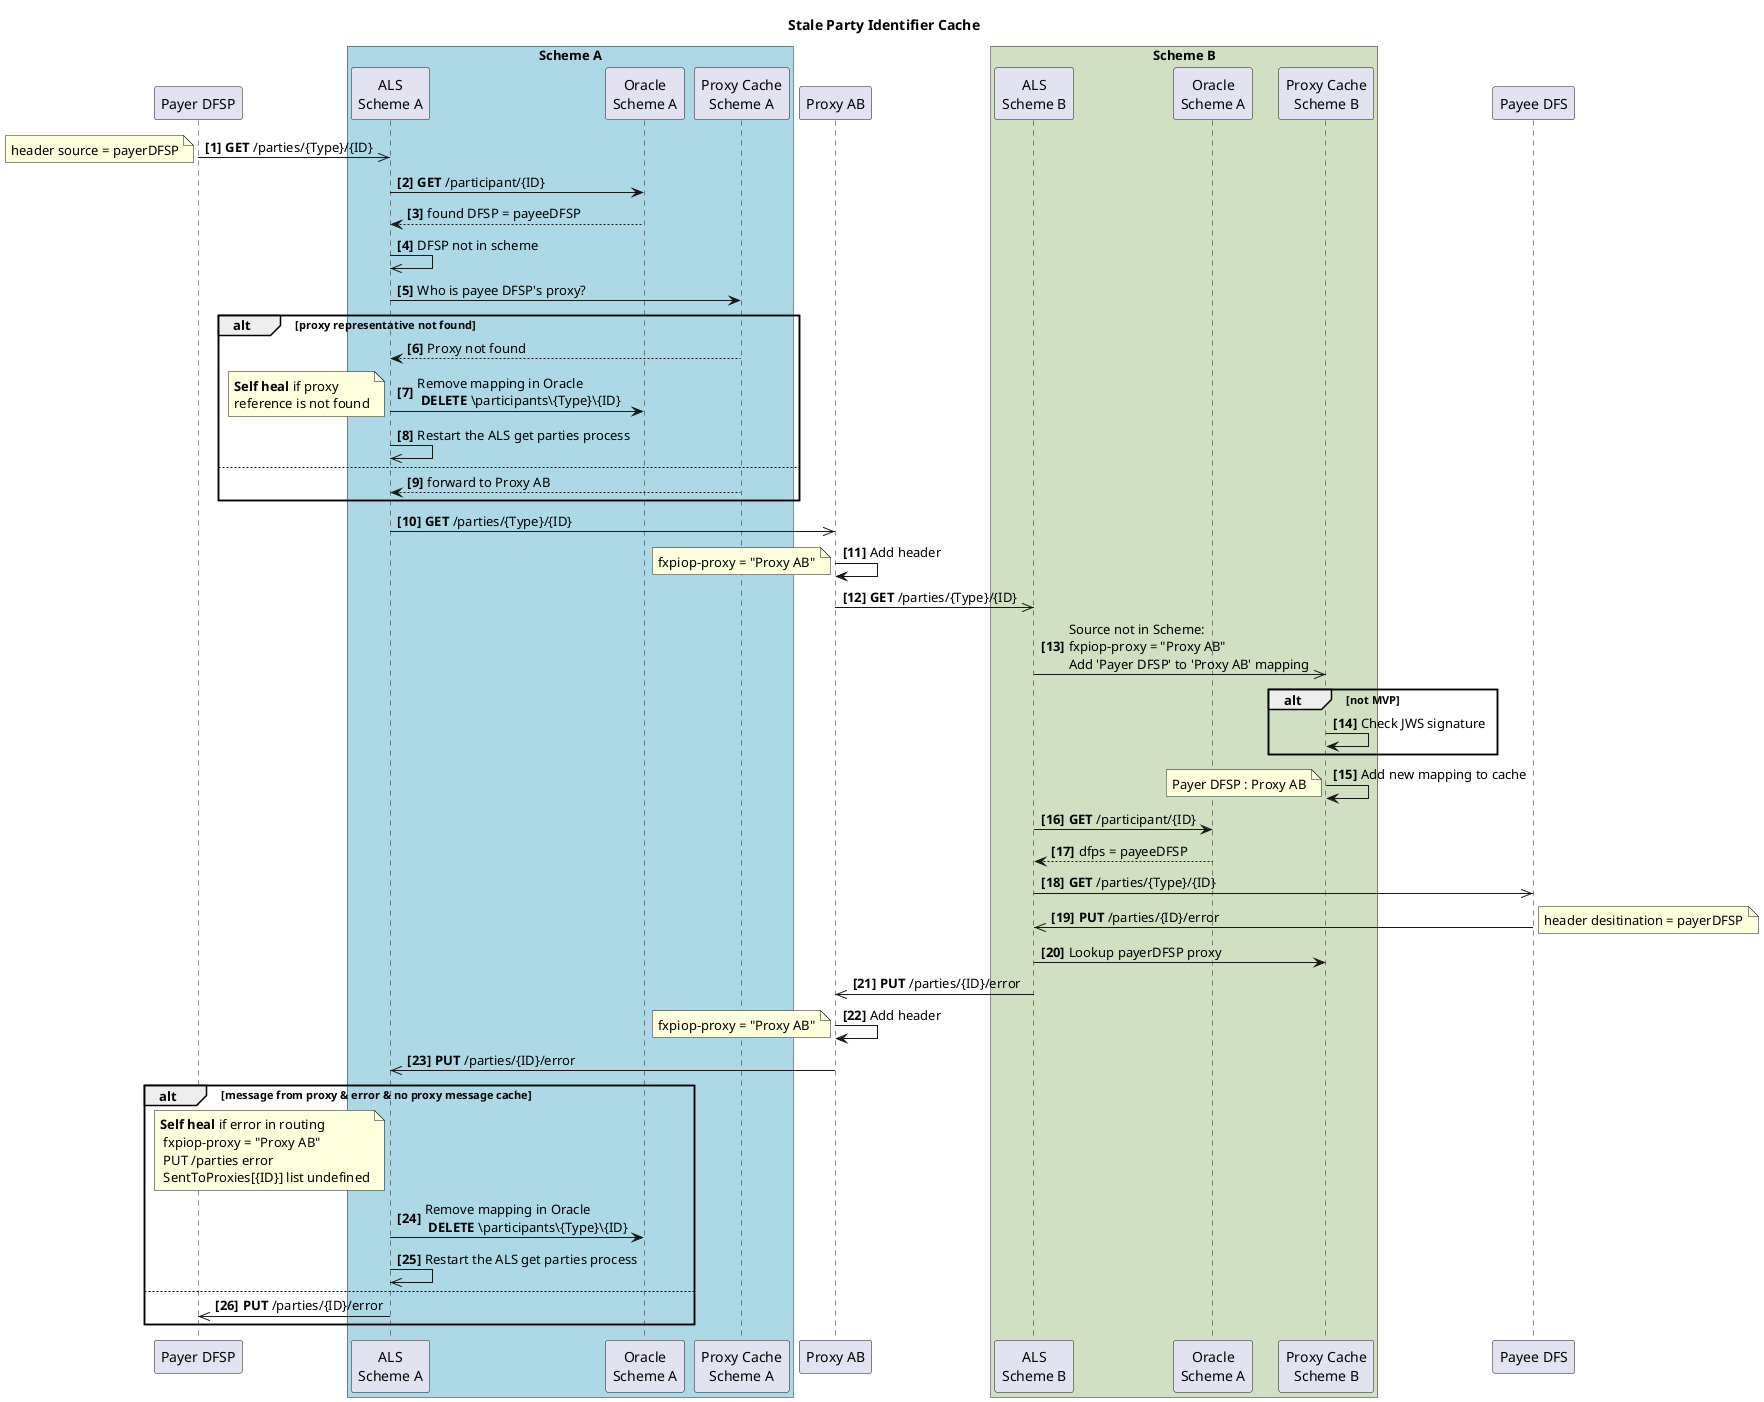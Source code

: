 @startuml Interscheme-StalePartyIdentifierCache

title Stale Party Identifier Cache

participant "Payer DFSP" as payerDFSP
box "Scheme A" #LightBlue
    participant "ALS\nScheme A" as ALS_A
    participant "Oracle\nScheme A" as Oracle_A
    participant "Proxy Cache\nScheme A" as pc_A    
end box
participant "Proxy AB" as xnp
box "Scheme B" #d1e0c3
    participant "ALS\nScheme B" as ALS_B
    participant "Oracle\nScheme A" as Oracle_B
    participant "Proxy Cache\nScheme B" as pc_B    
end box
participant "Payee DFS" as payeeDFSP

autonumber 1 "<b>[0]"

payerDFSP ->> ALS_A: **GET** /parties/{Type}/{ID}
note left
 header source = payerDFSP
end note

  ALS_A-> Oracle_A: **GET** /participant/{ID}
  Oracle_A--> ALS_A: found DFSP = payeeDFSP
  ALS_A ->> ALS_A: DFSP not in scheme
  ALS_A -> pc_A: Who is payee DFSP's proxy?
  alt proxy representative not found
  pc_A --> ALS_A: Proxy not found
  ALS_A -> Oracle_A: Remove mapping in Oracle\n **DELETE** \participants\{Type}\{ID} 
  note left
  **Self heal** if proxy 
  reference is not found
  end note
  ALS_A ->> ALS_A: Restart the ALS get parties process
  else
  pc_A --> ALS_A: forward to Proxy AB
  end

  ALS_A ->> xnp: **GET** /parties/{Type}/{ID}
    xnp->xnp: Add header
    note left
    fxpiop-proxy = "Proxy AB"
    end note

  xnp ->> ALS_B: **GET** /parties/{Type}/{ID}  
  ALS_B ->> pc_B: Source not in Scheme: \nfxpiop-proxy = "Proxy AB"\nAdd 'Payer DFSP' to 'Proxy AB' mapping
alt not MVP
  pc_B -> pc_B: Check JWS signature
end
  pc_B -> pc_B: Add new mapping to cache
note left
Payer DFSP : Proxy AB
end note        
ALS_B-> Oracle_B: **GET** /participant/{ID}
  Oracle_B--> ALS_B: dfps = payeeDFSP
  ALS_B ->> payeeDFSP: **GET** /parties/{Type}/{ID}
  payeeDFSP ->> ALS_B: **PUT** /parties/{ID}/error
  note right
   header desitination = payerDFSP
  end note
  ALS_B -> pc_B: Lookup payerDFSP proxy
  ALS_B ->> xnp: **PUT** /parties/{ID}/error
  xnp->xnp: Add header
    note left
    fxpiop-proxy = "Proxy AB"
    end note
  xnp ->> ALS_A: **PUT** /parties/{ID}/error
  alt message from proxy & error & no proxy message cache
  note left ALS_A
   **Self heal** if error in routing
    fxpiop-proxy = "Proxy AB"
    PUT /parties error
    SentToProxies[{ID}] list undefined
  end note
  ALS_A -> Oracle_A: Remove mapping in Oracle\n **DELETE** \participants\{Type}\{ID} 
  ALS_A ->> ALS_A: Restart the ALS get parties process
  else
  ALS_A->>payerDFSP: **PUT** /parties/{ID}/error
end

@enduml